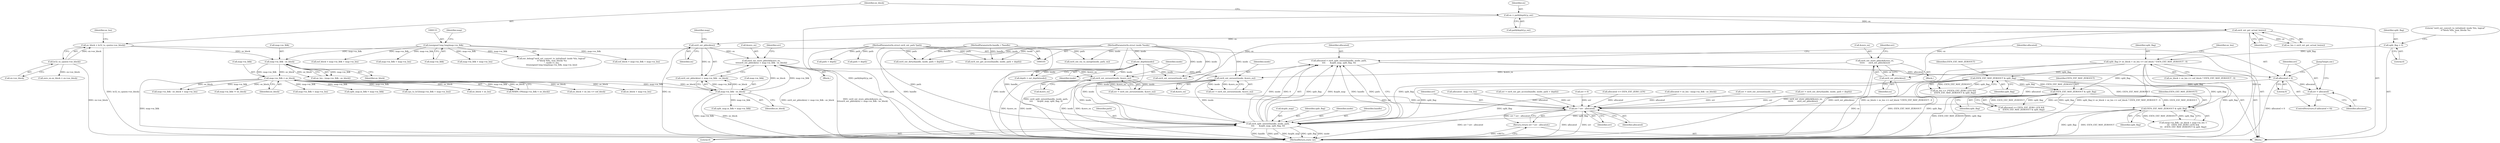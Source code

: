 digraph "0_linux_667eff35a1f56fa74ce98a0c7c29a40adc1ba4e3@API" {
"1000441" [label="(Call,allocated < 0)"];
"1000430" [label="(Call,allocated = ext4_split_extent(handle, inode, path,\n\t\t\t\t       &split_map, split_flag, 0))"];
"1000432" [label="(Call,ext4_split_extent(handle, inode, path,\n\t\t\t\t       &split_map, split_flag, 0))"];
"1000106" [label="(MethodParameterIn,handle_t *handle)"];
"1000334" [label="(Call,ext4_ext_zeroout(inode, &zero_ex))"];
"1000180" [label="(Call,ext_depth(inode))"];
"1000107" [label="(MethodParameterIn,struct inode *inode)"];
"1000321" [label="(Call,ext4_ext_store_pblock(&zero_ex,\n\t\t\t\text4_ext_pblock(ex) + map->m_lblk - ee_block))"];
"1000325" [label="(Call,ext4_ext_pblock(ex))"];
"1000197" [label="(Call,ext4_ext_get_actual_len(ex))"];
"1000182" [label="(Call,ex = path[depth].p_ext)"];
"1000327" [label="(Call,map->m_lblk - ee_block)"];
"1000209" [label="(Call,map->m_lblk < ee_block)"];
"1000203" [label="(Call,map->m_lblk - ee_block)"];
"1000132" [label="(Call,(unsigned long long)map->m_lblk)"];
"1000189" [label="(Call,ee_block = le32_to_cpu(ex->ee_block))"];
"1000191" [label="(Call,le32_to_cpu(ex->ee_block))"];
"1000402" [label="(Call,ext4_ext_zeroout(inode, &zero_ex))"];
"1000395" [label="(Call,ext4_ext_store_pblock(&zero_ex,\n\t\t\t\t\t\t      ext4_ext_pblock(ex)))"];
"1000398" [label="(Call,ext4_ext_pblock(ex))"];
"1000109" [label="(MethodParameterIn,struct ext4_ext_path *path)"];
"1000367" [label="(Call,EXT4_EXT_MAY_ZEROOUT & split_flag)"];
"1000295" [label="(Call,EXT4_EXT_MAY_ZEROOUT & split_flag)"];
"1000231" [label="(Call,EXT4_EXT_MAY_ZEROOUT & split_flag)"];
"1000214" [label="(Call,split_flag |= ee_block + ee_len <= eof_block ? EXT4_EXT_MAY_ZEROOUT : 0)"];
"1000124" [label="(Call,split_flag = 0)"];
"1000444" [label="(Call,err = allocated)"];
"1000449" [label="(Call,err ? err : allocated)"];
"1000448" [label="(Return,return err ? err : allocated;)"];
"1000369" [label="(Identifier,split_flag)"];
"1000325" [label="(Call,ext4_ext_pblock(ex))"];
"1000441" [label="(Call,allocated < 0)"];
"1000298" [label="(Block,)"];
"1000448" [label="(Return,return err ? err : allocated;)"];
"1000227" [label="(Identifier,ee_len)"];
"1000303" [label="(Call,cpu_to_le32(map->m_lblk + map->m_len))"];
"1000368" [label="(Identifier,EXT4_EXT_MAY_ZEROOUT)"];
"1000322" [label="(Call,&zero_ex)"];
"1000209" [label="(Call,map->m_lblk < ee_block)"];
"1000124" [label="(Call,split_flag = 0)"];
"1000235" [label="(Call,err = ext4_ext_zeroout(inode, ex))"];
"1000341" [label="(Call,split_map.m_lblk = map->m_lblk)"];
"1000208" [label="(Call,WARN_ON(map->m_lblk < ee_block))"];
"1000404" [label="(Call,&zero_ex)"];
"1000182" [label="(Call,ex = path[depth].p_ext)"];
"1000190" [label="(Identifier,ee_block)"];
"1000218" [label="(Call,ee_block + ee_len)"];
"1000162" [label="(Call,map->m_lblk + map->m_len)"];
"1000402" [label="(Call,ext4_ext_zeroout(inode, &zero_ex))"];
"1000126" [label="(Literal,0)"];
"1000445" [label="(Identifier,err)"];
"1000138" [label="(Identifier,map)"];
"1000452" [label="(Identifier,allocated)"];
"1000321" [label="(Call,ext4_ext_store_pblock(&zero_ex,\n\t\t\t\text4_ext_pblock(ex) + map->m_lblk - ee_block))"];
"1000169" [label="(Call,eof_block = map->m_lblk + map->m_len)"];
"1000232" [label="(Identifier,EXT4_EXT_MAY_ZEROOUT)"];
"1000160" [label="(Call,eof_block < map->m_lblk + map->m_len)"];
"1000217" [label="(Call,ee_block + ee_len <= eof_block)"];
"1000260" [label="(Call,err = ext4_ext_dirty(handle, inode, path + depth))"];
"1000125" [label="(Identifier,split_flag)"];
"1000245" [label="(Call,ext4_ext_get_access(handle, inode, path + depth))"];
"1000396" [label="(Call,&zero_ex)"];
"1000204" [label="(Call,map->m_lblk)"];
"1000262" [label="(Call,ext4_ext_dirty(handle, inode, path + depth))"];
"1000449" [label="(Call,err ? err : allocated)"];
"1000215" [label="(Identifier,split_flag)"];
"1000127" [label="(Call,ext_debug(\"ext4_ext_convert_to_initialized: inode %lu, logical\"\n \t\t\"block %llu, max_blocks %u\n\", inode->i_ino,\n\t\t(unsigned long long)map->m_lblk, map->m_len))"];
"1000196" [label="(Identifier,ee_len)"];
"1000181" [label="(Identifier,inode)"];
"1000191" [label="(Call,le32_to_cpu(ex->ee_block))"];
"1000296" [label="(Identifier,EXT4_EXT_MAY_ZEROOUT)"];
"1000225" [label="(Call,ee_len <= 2*EXT4_EXT_ZERO_LEN &&\n\t    (EXT4_EXT_MAY_ZEROOUT & split_flag))"];
"1000295" [label="(Call,EXT4_EXT_MAY_ZEROOUT & split_flag)"];
"1000195" [label="(Call,ee_len = ext4_ext_get_actual_len(ex))"];
"1000403" [label="(Identifier,inode)"];
"1000237" [label="(Call,ext4_ext_zeroout(inode, ex))"];
"1000334" [label="(Call,ext4_ext_zeroout(inode, &zero_ex))"];
"1000203" [label="(Call,map->m_lblk - ee_block)"];
"1000377" [label="(Block,)"];
"1000192" [label="(Call,ex->ee_block)"];
"1000444" [label="(Call,err = allocated)"];
"1000436" [label="(Call,&split_map)"];
"1000256" [label="(Call,ext4_ext_try_to_merge(inode, path, ex))"];
"1000171" [label="(Call,map->m_lblk + map->m_len)"];
"1000210" [label="(Call,map->m_lblk)"];
"1000438" [label="(Identifier,split_flag)"];
"1000109" [label="(MethodParameterIn,struct ext4_ext_path *path)"];
"1000450" [label="(Identifier,err)"];
"1000180" [label="(Call,ext_depth(inode))"];
"1000201" [label="(Call,ee_len - (map->m_lblk - ee_block))"];
"1000134" [label="(Call,map->m_lblk)"];
"1000214" [label="(Call,split_flag |= ee_block + ee_len <= eof_block ? EXT4_EXT_MAY_ZEROOUT : 0)"];
"1000442" [label="(Identifier,allocated)"];
"1000332" [label="(Call,err = ext4_ext_zeroout(inode, &zero_ex))"];
"1000316" [label="(Call,allocated - map->m_len)"];
"1000243" [label="(Call,err = ext4_ext_get_access(handle, inode, path + depth))"];
"1000431" [label="(Identifier,allocated)"];
"1000326" [label="(Identifier,ex)"];
"1000248" [label="(Call,path + depth)"];
"1000297" [label="(Identifier,split_flag)"];
"1000120" [label="(Call,err = 0)"];
"1000189" [label="(Call,ee_block = le32_to_cpu(ex->ee_block))"];
"1000198" [label="(Identifier,ex)"];
"1000432" [label="(Call,ext4_split_extent(handle, inode, path,\n\t\t\t\t       &split_map, split_flag, 0))"];
"1000231" [label="(Call,EXT4_EXT_MAY_ZEROOUT & split_flag)"];
"1000361" [label="(Call,ee_block + map->m_len)"];
"1000110" [label="(Block,)"];
"1000327" [label="(Call,map->m_lblk - ee_block)"];
"1000336" [label="(Call,&zero_ex)"];
"1000328" [label="(Call,map->m_lblk)"];
"1000372" [label="(Call,map->m_lblk != ee_block)"];
"1000440" [label="(ControlStructure,if (allocated < 0))"];
"1000434" [label="(Identifier,inode)"];
"1000398" [label="(Call,ext4_ext_pblock(ex))"];
"1000183" [label="(Identifier,ex)"];
"1000451" [label="(Identifier,err)"];
"1000447" [label="(JumpTarget,out:)"];
"1000233" [label="(Identifier,split_flag)"];
"1000453" [label="(MethodReturn,static int)"];
"1000106" [label="(MethodParameterIn,handle_t *handle)"];
"1000401" [label="(Identifier,err)"];
"1000128" [label="(Literal,\"ext4_ext_convert_to_initialized: inode %lu, logical\"\n \t\t\"block %llu, max_blocks %u\n\")"];
"1000292" [label="(Call,allocated <= EXT4_EXT_ZERO_LEN)"];
"1000184" [label="(Call,path[depth].p_ext)"];
"1000333" [label="(Identifier,err)"];
"1000329" [label="(Identifier,map)"];
"1000213" [label="(Identifier,ee_block)"];
"1000443" [label="(Literal,0)"];
"1000355" [label="(Call,(map->m_lblk - ee_block + map->m_len <\n\t\t\t   EXT4_EXT_ZERO_LEN) &&\n\t\t\t   (EXT4_EXT_MAY_ZEROOUT & split_flag))"];
"1000367" [label="(Call,EXT4_EXT_MAY_ZEROOUT & split_flag)"];
"1000433" [label="(Identifier,handle)"];
"1000304" [label="(Call,map->m_lblk + map->m_len)"];
"1000439" [label="(Literal,0)"];
"1000107" [label="(MethodParameterIn,struct inode *inode)"];
"1000216" [label="(Call,ee_block + ee_len <= eof_block ? EXT4_EXT_MAY_ZEROOUT : 0)"];
"1000178" [label="(Call,depth = ext_depth(inode))"];
"1000132" [label="(Call,(unsigned long long)map->m_lblk)"];
"1000446" [label="(Identifier,allocated)"];
"1000199" [label="(Call,allocated = ee_len - (map->m_lblk - ee_block))"];
"1000357" [label="(Call,map->m_lblk - ee_block + map->m_len)"];
"1000399" [label="(Identifier,ex)"];
"1000430" [label="(Call,allocated = ext4_split_extent(handle, inode, path,\n\t\t\t\t       &split_map, split_flag, 0))"];
"1000207" [label="(Identifier,ee_block)"];
"1000291" [label="(Call,allocated <= EXT4_EXT_ZERO_LEN &&\n\t\t    (EXT4_EXT_MAY_ZEROOUT & split_flag))"];
"1000331" [label="(Identifier,ee_block)"];
"1000197" [label="(Call,ext4_ext_get_actual_len(ex))"];
"1000395" [label="(Call,ext4_ext_store_pblock(&zero_ex,\n\t\t\t\t\t\t      ext4_ext_pblock(ex)))"];
"1000378" [label="(Call,zero_ex.ee_block = ex->ee_block)"];
"1000435" [label="(Identifier,path)"];
"1000400" [label="(Call,err = ext4_ext_zeroout(inode, &zero_ex))"];
"1000269" [label="(Call,split_map.m_lblk = map->m_lblk)"];
"1000265" [label="(Call,path + depth)"];
"1000324" [label="(Call,ext4_ext_pblock(ex) + map->m_lblk - ee_block)"];
"1000335" [label="(Identifier,inode)"];
"1000441" -> "1000440"  [label="AST: "];
"1000441" -> "1000443"  [label="CFG: "];
"1000442" -> "1000441"  [label="AST: "];
"1000443" -> "1000441"  [label="AST: "];
"1000445" -> "1000441"  [label="CFG: "];
"1000447" -> "1000441"  [label="CFG: "];
"1000441" -> "1000453"  [label="DDG: allocated < 0"];
"1000430" -> "1000441"  [label="DDG: allocated"];
"1000441" -> "1000444"  [label="DDG: allocated"];
"1000441" -> "1000449"  [label="DDG: allocated"];
"1000430" -> "1000110"  [label="AST: "];
"1000430" -> "1000432"  [label="CFG: "];
"1000431" -> "1000430"  [label="AST: "];
"1000432" -> "1000430"  [label="AST: "];
"1000442" -> "1000430"  [label="CFG: "];
"1000430" -> "1000453"  [label="DDG: ext4_split_extent(handle, inode, path,\n\t\t\t\t       &split_map, split_flag, 0)"];
"1000432" -> "1000430"  [label="DDG: inode"];
"1000432" -> "1000430"  [label="DDG: &split_map"];
"1000432" -> "1000430"  [label="DDG: handle"];
"1000432" -> "1000430"  [label="DDG: path"];
"1000432" -> "1000430"  [label="DDG: split_flag"];
"1000432" -> "1000430"  [label="DDG: 0"];
"1000432" -> "1000439"  [label="CFG: "];
"1000433" -> "1000432"  [label="AST: "];
"1000434" -> "1000432"  [label="AST: "];
"1000435" -> "1000432"  [label="AST: "];
"1000436" -> "1000432"  [label="AST: "];
"1000438" -> "1000432"  [label="AST: "];
"1000439" -> "1000432"  [label="AST: "];
"1000432" -> "1000453"  [label="DDG: &split_map"];
"1000432" -> "1000453"  [label="DDG: split_flag"];
"1000432" -> "1000453"  [label="DDG: inode"];
"1000432" -> "1000453"  [label="DDG: handle"];
"1000432" -> "1000453"  [label="DDG: path"];
"1000106" -> "1000432"  [label="DDG: handle"];
"1000334" -> "1000432"  [label="DDG: inode"];
"1000180" -> "1000432"  [label="DDG: inode"];
"1000402" -> "1000432"  [label="DDG: inode"];
"1000107" -> "1000432"  [label="DDG: inode"];
"1000109" -> "1000432"  [label="DDG: path"];
"1000367" -> "1000432"  [label="DDG: split_flag"];
"1000231" -> "1000432"  [label="DDG: split_flag"];
"1000295" -> "1000432"  [label="DDG: split_flag"];
"1000214" -> "1000432"  [label="DDG: split_flag"];
"1000106" -> "1000105"  [label="AST: "];
"1000106" -> "1000453"  [label="DDG: handle"];
"1000106" -> "1000245"  [label="DDG: handle"];
"1000106" -> "1000262"  [label="DDG: handle"];
"1000334" -> "1000332"  [label="AST: "];
"1000334" -> "1000336"  [label="CFG: "];
"1000335" -> "1000334"  [label="AST: "];
"1000336" -> "1000334"  [label="AST: "];
"1000332" -> "1000334"  [label="CFG: "];
"1000334" -> "1000453"  [label="DDG: &zero_ex"];
"1000334" -> "1000453"  [label="DDG: inode"];
"1000334" -> "1000332"  [label="DDG: inode"];
"1000334" -> "1000332"  [label="DDG: &zero_ex"];
"1000180" -> "1000334"  [label="DDG: inode"];
"1000107" -> "1000334"  [label="DDG: inode"];
"1000321" -> "1000334"  [label="DDG: &zero_ex"];
"1000180" -> "1000178"  [label="AST: "];
"1000180" -> "1000181"  [label="CFG: "];
"1000181" -> "1000180"  [label="AST: "];
"1000178" -> "1000180"  [label="CFG: "];
"1000180" -> "1000178"  [label="DDG: inode"];
"1000107" -> "1000180"  [label="DDG: inode"];
"1000180" -> "1000237"  [label="DDG: inode"];
"1000180" -> "1000402"  [label="DDG: inode"];
"1000107" -> "1000105"  [label="AST: "];
"1000107" -> "1000453"  [label="DDG: inode"];
"1000107" -> "1000237"  [label="DDG: inode"];
"1000107" -> "1000245"  [label="DDG: inode"];
"1000107" -> "1000256"  [label="DDG: inode"];
"1000107" -> "1000262"  [label="DDG: inode"];
"1000107" -> "1000402"  [label="DDG: inode"];
"1000321" -> "1000298"  [label="AST: "];
"1000321" -> "1000324"  [label="CFG: "];
"1000322" -> "1000321"  [label="AST: "];
"1000324" -> "1000321"  [label="AST: "];
"1000333" -> "1000321"  [label="CFG: "];
"1000321" -> "1000453"  [label="DDG: ext4_ext_pblock(ex) + map->m_lblk - ee_block"];
"1000321" -> "1000453"  [label="DDG: ext4_ext_store_pblock(&zero_ex,\n\t\t\t\text4_ext_pblock(ex) + map->m_lblk - ee_block)"];
"1000325" -> "1000321"  [label="DDG: ex"];
"1000327" -> "1000321"  [label="DDG: map->m_lblk"];
"1000327" -> "1000321"  [label="DDG: ee_block"];
"1000325" -> "1000324"  [label="AST: "];
"1000325" -> "1000326"  [label="CFG: "];
"1000326" -> "1000325"  [label="AST: "];
"1000329" -> "1000325"  [label="CFG: "];
"1000325" -> "1000453"  [label="DDG: ex"];
"1000325" -> "1000324"  [label="DDG: ex"];
"1000197" -> "1000325"  [label="DDG: ex"];
"1000197" -> "1000195"  [label="AST: "];
"1000197" -> "1000198"  [label="CFG: "];
"1000198" -> "1000197"  [label="AST: "];
"1000195" -> "1000197"  [label="CFG: "];
"1000197" -> "1000453"  [label="DDG: ex"];
"1000197" -> "1000195"  [label="DDG: ex"];
"1000182" -> "1000197"  [label="DDG: ex"];
"1000197" -> "1000237"  [label="DDG: ex"];
"1000197" -> "1000398"  [label="DDG: ex"];
"1000182" -> "1000110"  [label="AST: "];
"1000182" -> "1000184"  [label="CFG: "];
"1000183" -> "1000182"  [label="AST: "];
"1000184" -> "1000182"  [label="AST: "];
"1000190" -> "1000182"  [label="CFG: "];
"1000182" -> "1000453"  [label="DDG: path[depth].p_ext"];
"1000327" -> "1000324"  [label="AST: "];
"1000327" -> "1000331"  [label="CFG: "];
"1000328" -> "1000327"  [label="AST: "];
"1000331" -> "1000327"  [label="AST: "];
"1000324" -> "1000327"  [label="CFG: "];
"1000327" -> "1000453"  [label="DDG: ee_block"];
"1000327" -> "1000453"  [label="DDG: map->m_lblk"];
"1000327" -> "1000324"  [label="DDG: map->m_lblk"];
"1000327" -> "1000324"  [label="DDG: ee_block"];
"1000209" -> "1000327"  [label="DDG: map->m_lblk"];
"1000209" -> "1000327"  [label="DDG: ee_block"];
"1000327" -> "1000341"  [label="DDG: map->m_lblk"];
"1000209" -> "1000208"  [label="AST: "];
"1000209" -> "1000213"  [label="CFG: "];
"1000210" -> "1000209"  [label="AST: "];
"1000213" -> "1000209"  [label="AST: "];
"1000208" -> "1000209"  [label="CFG: "];
"1000209" -> "1000453"  [label="DDG: map->m_lblk"];
"1000209" -> "1000208"  [label="DDG: map->m_lblk"];
"1000209" -> "1000208"  [label="DDG: ee_block"];
"1000203" -> "1000209"  [label="DDG: map->m_lblk"];
"1000203" -> "1000209"  [label="DDG: ee_block"];
"1000209" -> "1000217"  [label="DDG: ee_block"];
"1000209" -> "1000218"  [label="DDG: ee_block"];
"1000209" -> "1000269"  [label="DDG: map->m_lblk"];
"1000209" -> "1000303"  [label="DDG: map->m_lblk"];
"1000209" -> "1000304"  [label="DDG: map->m_lblk"];
"1000209" -> "1000357"  [label="DDG: map->m_lblk"];
"1000209" -> "1000357"  [label="DDG: ee_block"];
"1000209" -> "1000361"  [label="DDG: ee_block"];
"1000209" -> "1000372"  [label="DDG: ee_block"];
"1000203" -> "1000201"  [label="AST: "];
"1000203" -> "1000207"  [label="CFG: "];
"1000204" -> "1000203"  [label="AST: "];
"1000207" -> "1000203"  [label="AST: "];
"1000201" -> "1000203"  [label="CFG: "];
"1000203" -> "1000201"  [label="DDG: map->m_lblk"];
"1000203" -> "1000201"  [label="DDG: ee_block"];
"1000132" -> "1000203"  [label="DDG: map->m_lblk"];
"1000189" -> "1000203"  [label="DDG: ee_block"];
"1000132" -> "1000127"  [label="AST: "];
"1000132" -> "1000134"  [label="CFG: "];
"1000133" -> "1000132"  [label="AST: "];
"1000134" -> "1000132"  [label="AST: "];
"1000138" -> "1000132"  [label="CFG: "];
"1000132" -> "1000127"  [label="DDG: map->m_lblk"];
"1000132" -> "1000160"  [label="DDG: map->m_lblk"];
"1000132" -> "1000162"  [label="DDG: map->m_lblk"];
"1000132" -> "1000169"  [label="DDG: map->m_lblk"];
"1000132" -> "1000171"  [label="DDG: map->m_lblk"];
"1000189" -> "1000110"  [label="AST: "];
"1000189" -> "1000191"  [label="CFG: "];
"1000190" -> "1000189"  [label="AST: "];
"1000191" -> "1000189"  [label="AST: "];
"1000196" -> "1000189"  [label="CFG: "];
"1000189" -> "1000453"  [label="DDG: le32_to_cpu(ex->ee_block)"];
"1000191" -> "1000189"  [label="DDG: ex->ee_block"];
"1000191" -> "1000192"  [label="CFG: "];
"1000192" -> "1000191"  [label="AST: "];
"1000191" -> "1000453"  [label="DDG: ex->ee_block"];
"1000191" -> "1000378"  [label="DDG: ex->ee_block"];
"1000402" -> "1000400"  [label="AST: "];
"1000402" -> "1000404"  [label="CFG: "];
"1000403" -> "1000402"  [label="AST: "];
"1000404" -> "1000402"  [label="AST: "];
"1000400" -> "1000402"  [label="CFG: "];
"1000402" -> "1000453"  [label="DDG: &zero_ex"];
"1000402" -> "1000453"  [label="DDG: inode"];
"1000402" -> "1000400"  [label="DDG: inode"];
"1000402" -> "1000400"  [label="DDG: &zero_ex"];
"1000395" -> "1000402"  [label="DDG: &zero_ex"];
"1000395" -> "1000377"  [label="AST: "];
"1000395" -> "1000398"  [label="CFG: "];
"1000396" -> "1000395"  [label="AST: "];
"1000398" -> "1000395"  [label="AST: "];
"1000401" -> "1000395"  [label="CFG: "];
"1000395" -> "1000453"  [label="DDG: ext4_ext_pblock(ex)"];
"1000395" -> "1000453"  [label="DDG: ext4_ext_store_pblock(&zero_ex,\n\t\t\t\t\t\t      ext4_ext_pblock(ex))"];
"1000398" -> "1000395"  [label="DDG: ex"];
"1000398" -> "1000399"  [label="CFG: "];
"1000399" -> "1000398"  [label="AST: "];
"1000398" -> "1000453"  [label="DDG: ex"];
"1000109" -> "1000105"  [label="AST: "];
"1000109" -> "1000453"  [label="DDG: path"];
"1000109" -> "1000245"  [label="DDG: path"];
"1000109" -> "1000248"  [label="DDG: path"];
"1000109" -> "1000256"  [label="DDG: path"];
"1000109" -> "1000262"  [label="DDG: path"];
"1000109" -> "1000265"  [label="DDG: path"];
"1000367" -> "1000355"  [label="AST: "];
"1000367" -> "1000369"  [label="CFG: "];
"1000368" -> "1000367"  [label="AST: "];
"1000369" -> "1000367"  [label="AST: "];
"1000355" -> "1000367"  [label="CFG: "];
"1000367" -> "1000453"  [label="DDG: split_flag"];
"1000367" -> "1000453"  [label="DDG: EXT4_EXT_MAY_ZEROOUT"];
"1000367" -> "1000355"  [label="DDG: EXT4_EXT_MAY_ZEROOUT"];
"1000367" -> "1000355"  [label="DDG: split_flag"];
"1000295" -> "1000367"  [label="DDG: EXT4_EXT_MAY_ZEROOUT"];
"1000295" -> "1000367"  [label="DDG: split_flag"];
"1000231" -> "1000367"  [label="DDG: EXT4_EXT_MAY_ZEROOUT"];
"1000231" -> "1000367"  [label="DDG: split_flag"];
"1000214" -> "1000367"  [label="DDG: split_flag"];
"1000295" -> "1000291"  [label="AST: "];
"1000295" -> "1000297"  [label="CFG: "];
"1000296" -> "1000295"  [label="AST: "];
"1000297" -> "1000295"  [label="AST: "];
"1000291" -> "1000295"  [label="CFG: "];
"1000295" -> "1000453"  [label="DDG: EXT4_EXT_MAY_ZEROOUT"];
"1000295" -> "1000453"  [label="DDG: split_flag"];
"1000295" -> "1000291"  [label="DDG: EXT4_EXT_MAY_ZEROOUT"];
"1000295" -> "1000291"  [label="DDG: split_flag"];
"1000231" -> "1000295"  [label="DDG: EXT4_EXT_MAY_ZEROOUT"];
"1000231" -> "1000295"  [label="DDG: split_flag"];
"1000214" -> "1000295"  [label="DDG: split_flag"];
"1000231" -> "1000225"  [label="AST: "];
"1000231" -> "1000233"  [label="CFG: "];
"1000232" -> "1000231"  [label="AST: "];
"1000233" -> "1000231"  [label="AST: "];
"1000225" -> "1000231"  [label="CFG: "];
"1000231" -> "1000453"  [label="DDG: split_flag"];
"1000231" -> "1000453"  [label="DDG: EXT4_EXT_MAY_ZEROOUT"];
"1000231" -> "1000225"  [label="DDG: EXT4_EXT_MAY_ZEROOUT"];
"1000231" -> "1000225"  [label="DDG: split_flag"];
"1000214" -> "1000231"  [label="DDG: split_flag"];
"1000214" -> "1000110"  [label="AST: "];
"1000214" -> "1000216"  [label="CFG: "];
"1000215" -> "1000214"  [label="AST: "];
"1000216" -> "1000214"  [label="AST: "];
"1000227" -> "1000214"  [label="CFG: "];
"1000214" -> "1000453"  [label="DDG: ee_block + ee_len <= eof_block ? EXT4_EXT_MAY_ZEROOUT : 0"];
"1000214" -> "1000453"  [label="DDG: split_flag |= ee_block + ee_len <= eof_block ? EXT4_EXT_MAY_ZEROOUT : 0"];
"1000214" -> "1000453"  [label="DDG: split_flag"];
"1000124" -> "1000214"  [label="DDG: split_flag"];
"1000124" -> "1000110"  [label="AST: "];
"1000124" -> "1000126"  [label="CFG: "];
"1000125" -> "1000124"  [label="AST: "];
"1000126" -> "1000124"  [label="AST: "];
"1000128" -> "1000124"  [label="CFG: "];
"1000444" -> "1000440"  [label="AST: "];
"1000444" -> "1000446"  [label="CFG: "];
"1000445" -> "1000444"  [label="AST: "];
"1000446" -> "1000444"  [label="AST: "];
"1000447" -> "1000444"  [label="CFG: "];
"1000444" -> "1000449"  [label="DDG: err"];
"1000449" -> "1000448"  [label="AST: "];
"1000449" -> "1000451"  [label="CFG: "];
"1000449" -> "1000452"  [label="CFG: "];
"1000450" -> "1000449"  [label="AST: "];
"1000451" -> "1000449"  [label="AST: "];
"1000452" -> "1000449"  [label="AST: "];
"1000448" -> "1000449"  [label="CFG: "];
"1000449" -> "1000453"  [label="DDG: err"];
"1000449" -> "1000453"  [label="DDG: allocated"];
"1000449" -> "1000453"  [label="DDG: err ? err : allocated"];
"1000449" -> "1000448"  [label="DDG: err ? err : allocated"];
"1000332" -> "1000449"  [label="DDG: err"];
"1000235" -> "1000449"  [label="DDG: err"];
"1000400" -> "1000449"  [label="DDG: err"];
"1000120" -> "1000449"  [label="DDG: err"];
"1000243" -> "1000449"  [label="DDG: err"];
"1000260" -> "1000449"  [label="DDG: err"];
"1000316" -> "1000449"  [label="DDG: allocated"];
"1000292" -> "1000449"  [label="DDG: allocated"];
"1000199" -> "1000449"  [label="DDG: allocated"];
"1000448" -> "1000110"  [label="AST: "];
"1000453" -> "1000448"  [label="CFG: "];
"1000448" -> "1000453"  [label="DDG: <RET>"];
}
